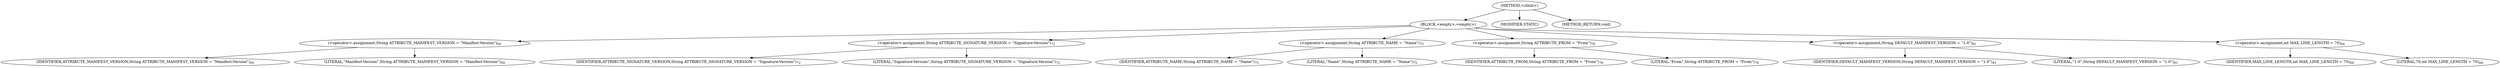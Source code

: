 digraph "&lt;clinit&gt;" {  
"1595" [label = <(METHOD,&lt;clinit&gt;)> ]
"1596" [label = <(BLOCK,&lt;empty&gt;,&lt;empty&gt;)> ]
"1597" [label = <(&lt;operator&gt;.assignment,String ATTRIBUTE_MANIFEST_VERSION = &quot;Manifest-Version&quot;)<SUB>69</SUB>> ]
"1598" [label = <(IDENTIFIER,ATTRIBUTE_MANIFEST_VERSION,String ATTRIBUTE_MANIFEST_VERSION = &quot;Manifest-Version&quot;)<SUB>69</SUB>> ]
"1599" [label = <(LITERAL,&quot;Manifest-Version&quot;,String ATTRIBUTE_MANIFEST_VERSION = &quot;Manifest-Version&quot;)<SUB>69</SUB>> ]
"1600" [label = <(&lt;operator&gt;.assignment,String ATTRIBUTE_SIGNATURE_VERSION = &quot;Signature-Version&quot;)<SUB>72</SUB>> ]
"1601" [label = <(IDENTIFIER,ATTRIBUTE_SIGNATURE_VERSION,String ATTRIBUTE_SIGNATURE_VERSION = &quot;Signature-Version&quot;)<SUB>72</SUB>> ]
"1602" [label = <(LITERAL,&quot;Signature-Version&quot;,String ATTRIBUTE_SIGNATURE_VERSION = &quot;Signature-Version&quot;)<SUB>72</SUB>> ]
"1603" [label = <(&lt;operator&gt;.assignment,String ATTRIBUTE_NAME = &quot;Name&quot;)<SUB>75</SUB>> ]
"1604" [label = <(IDENTIFIER,ATTRIBUTE_NAME,String ATTRIBUTE_NAME = &quot;Name&quot;)<SUB>75</SUB>> ]
"1605" [label = <(LITERAL,&quot;Name&quot;,String ATTRIBUTE_NAME = &quot;Name&quot;)<SUB>75</SUB>> ]
"1606" [label = <(&lt;operator&gt;.assignment,String ATTRIBUTE_FROM = &quot;From&quot;)<SUB>78</SUB>> ]
"1607" [label = <(IDENTIFIER,ATTRIBUTE_FROM,String ATTRIBUTE_FROM = &quot;From&quot;)<SUB>78</SUB>> ]
"1608" [label = <(LITERAL,&quot;From&quot;,String ATTRIBUTE_FROM = &quot;From&quot;)<SUB>78</SUB>> ]
"1609" [label = <(&lt;operator&gt;.assignment,String DEFAULT_MANIFEST_VERSION = &quot;1.0&quot;)<SUB>81</SUB>> ]
"1610" [label = <(IDENTIFIER,DEFAULT_MANIFEST_VERSION,String DEFAULT_MANIFEST_VERSION = &quot;1.0&quot;)<SUB>81</SUB>> ]
"1611" [label = <(LITERAL,&quot;1.0&quot;,String DEFAULT_MANIFEST_VERSION = &quot;1.0&quot;)<SUB>81</SUB>> ]
"1612" [label = <(&lt;operator&gt;.assignment,int MAX_LINE_LENGTH = 70)<SUB>84</SUB>> ]
"1613" [label = <(IDENTIFIER,MAX_LINE_LENGTH,int MAX_LINE_LENGTH = 70)<SUB>84</SUB>> ]
"1614" [label = <(LITERAL,70,int MAX_LINE_LENGTH = 70)<SUB>84</SUB>> ]
"1615" [label = <(MODIFIER,STATIC)> ]
"1616" [label = <(METHOD_RETURN,void)> ]
  "1595" -> "1596" 
  "1595" -> "1615" 
  "1595" -> "1616" 
  "1596" -> "1597" 
  "1596" -> "1600" 
  "1596" -> "1603" 
  "1596" -> "1606" 
  "1596" -> "1609" 
  "1596" -> "1612" 
  "1597" -> "1598" 
  "1597" -> "1599" 
  "1600" -> "1601" 
  "1600" -> "1602" 
  "1603" -> "1604" 
  "1603" -> "1605" 
  "1606" -> "1607" 
  "1606" -> "1608" 
  "1609" -> "1610" 
  "1609" -> "1611" 
  "1612" -> "1613" 
  "1612" -> "1614" 
}

